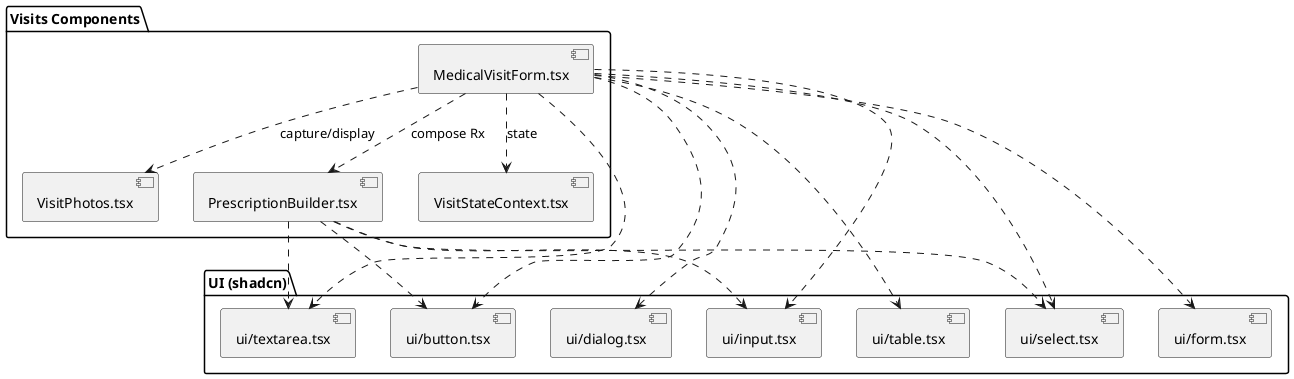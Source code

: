 @startuml Frontend_Visits\nTitle Frontend Visits - MedicalVisitForm & PrescriptionBuilder\nleft to right direction\nskinparam componentStyle rectangle\n
package "Visits Components" {
  [MedicalVisitForm.tsx]
  [VisitStateContext.tsx]
  [VisitPhotos.tsx]
  [PrescriptionBuilder.tsx]
}

package "UI (shadcn)" {
  [ui/form.tsx]
  [ui/input.tsx]
  [ui/select.tsx]
  [ui/textarea.tsx]
  [ui/dialog.tsx]
  [ui/button.tsx]
  [ui/table.tsx]
}

[MedicalVisitForm.tsx] ..> [VisitStateContext.tsx] : state
[MedicalVisitForm.tsx] ..> [VisitPhotos.tsx] : capture/display
[MedicalVisitForm.tsx] ..> [PrescriptionBuilder.tsx] : compose Rx

[MedicalVisitForm.tsx] ..> [ui/form.tsx]
[MedicalVisitForm.tsx] ..> [ui/input.tsx]
[MedicalVisitForm.tsx] ..> [ui/select.tsx]
[MedicalVisitForm.tsx] ..> [ui/textarea.tsx]
[MedicalVisitForm.tsx] ..> [ui/dialog.tsx]
[MedicalVisitForm.tsx] ..> [ui/button.tsx]
[MedicalVisitForm.tsx] ..> [ui/table.tsx]

[PrescriptionBuilder.tsx] ..> [ui/input.tsx]
[PrescriptionBuilder.tsx] ..> [ui/select.tsx]
[PrescriptionBuilder.tsx] ..> [ui/textarea.tsx]
[PrescriptionBuilder.tsx] ..> [ui/button.tsx]

@enduml